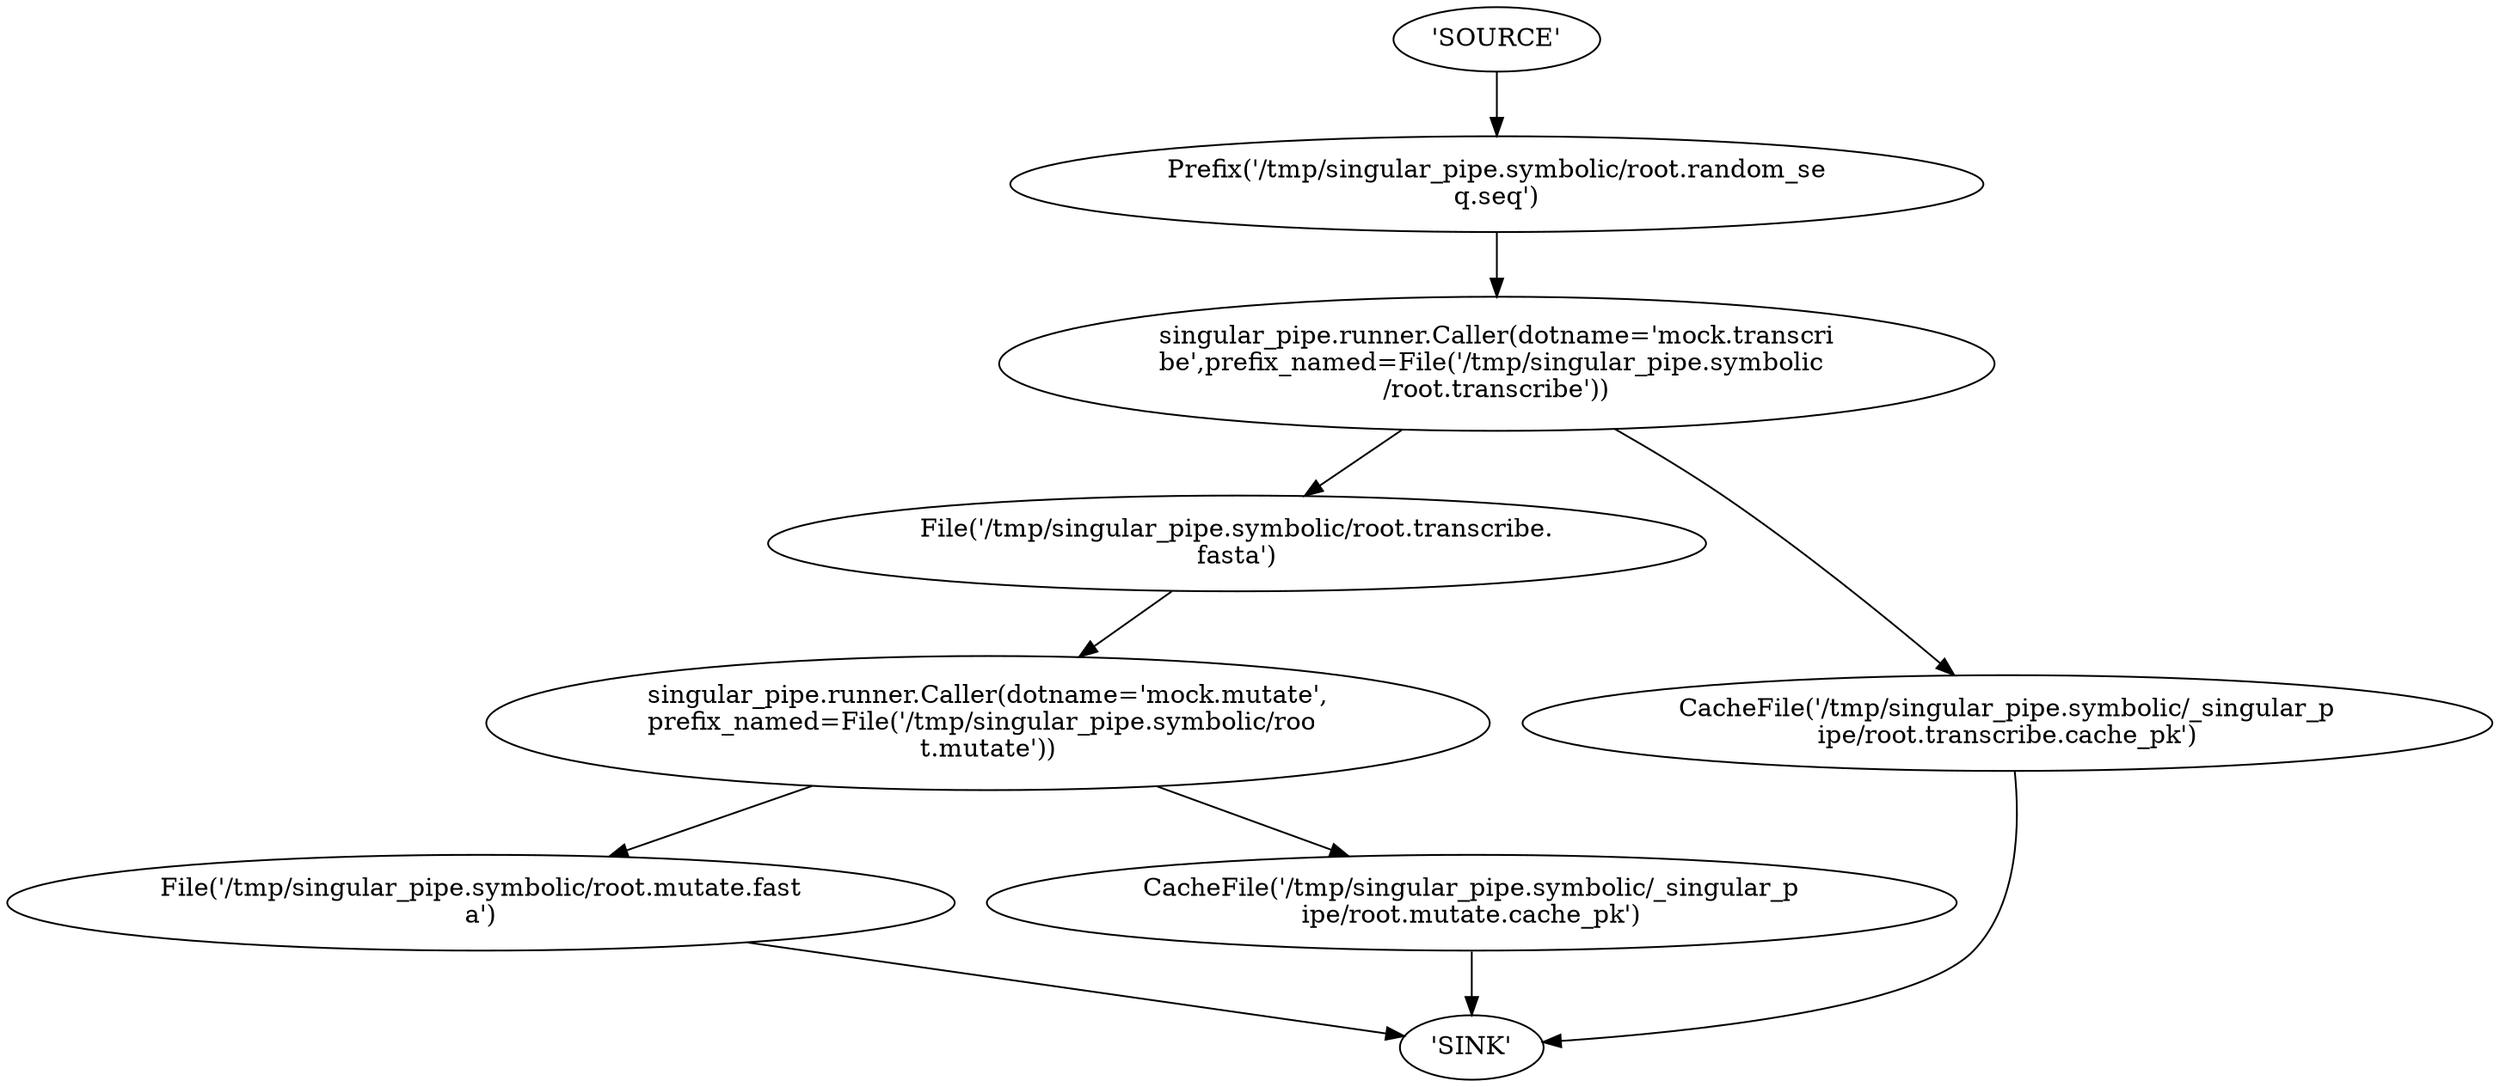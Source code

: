 strict digraph G {
	rankdir=TB
	"File('/tmp/singular_pipe.symbolic/root.mutate.fast\la')" -> "'SINK'"
	"singular_pipe.runner.Caller(dotname='mock.mutate',\lprefix_named=File('/tmp/singular_pipe.symbolic/roo\lt.mutate'))" -> "File('/tmp/singular_pipe.symbolic/root.mutate.fast\la')"
	"CacheFile('/tmp/singular_pipe.symbolic/_singular_p\lipe/root.mutate.cache_pk')" -> "'SINK'"
	"singular_pipe.runner.Caller(dotname='mock.mutate',\lprefix_named=File('/tmp/singular_pipe.symbolic/roo\lt.mutate'))" -> "CacheFile('/tmp/singular_pipe.symbolic/_singular_p\lipe/root.mutate.cache_pk')"
	"File('/tmp/singular_pipe.symbolic/root.transcribe.\lfasta')" -> "singular_pipe.runner.Caller(dotname='mock.mutate',\lprefix_named=File('/tmp/singular_pipe.symbolic/roo\lt.mutate'))"
	"singular_pipe.runner.Caller(dotname='mock.transcri\lbe',prefix_named=File('/tmp/singular_pipe.symbolic\l/root.transcribe'))" -> "File('/tmp/singular_pipe.symbolic/root.transcribe.\lfasta')"
	"CacheFile('/tmp/singular_pipe.symbolic/_singular_p\lipe/root.transcribe.cache_pk')" -> "'SINK'"
	"singular_pipe.runner.Caller(dotname='mock.transcri\lbe',prefix_named=File('/tmp/singular_pipe.symbolic\l/root.transcribe'))" -> "CacheFile('/tmp/singular_pipe.symbolic/_singular_p\lipe/root.transcribe.cache_pk')"
	"Prefix('/tmp/singular_pipe.symbolic/root.random_se\lq.seq')" -> "singular_pipe.runner.Caller(dotname='mock.transcri\lbe',prefix_named=File('/tmp/singular_pipe.symbolic\l/root.transcribe'))"
	"'SOURCE'" -> "Prefix('/tmp/singular_pipe.symbolic/root.random_se\lq.seq')"
}
